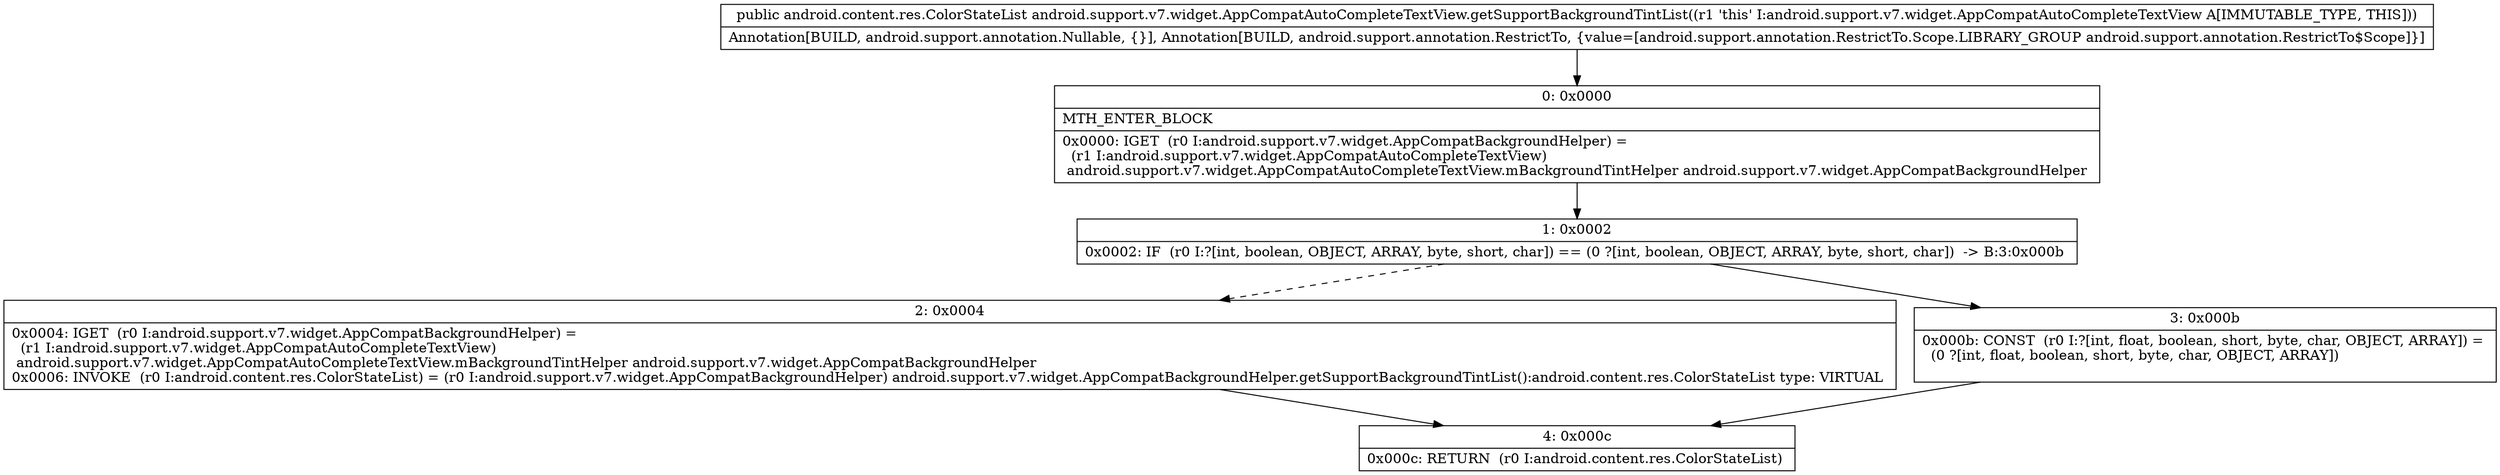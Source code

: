 digraph "CFG forandroid.support.v7.widget.AppCompatAutoCompleteTextView.getSupportBackgroundTintList()Landroid\/content\/res\/ColorStateList;" {
Node_0 [shape=record,label="{0\:\ 0x0000|MTH_ENTER_BLOCK\l|0x0000: IGET  (r0 I:android.support.v7.widget.AppCompatBackgroundHelper) = \l  (r1 I:android.support.v7.widget.AppCompatAutoCompleteTextView)\l android.support.v7.widget.AppCompatAutoCompleteTextView.mBackgroundTintHelper android.support.v7.widget.AppCompatBackgroundHelper \l}"];
Node_1 [shape=record,label="{1\:\ 0x0002|0x0002: IF  (r0 I:?[int, boolean, OBJECT, ARRAY, byte, short, char]) == (0 ?[int, boolean, OBJECT, ARRAY, byte, short, char])  \-\> B:3:0x000b \l}"];
Node_2 [shape=record,label="{2\:\ 0x0004|0x0004: IGET  (r0 I:android.support.v7.widget.AppCompatBackgroundHelper) = \l  (r1 I:android.support.v7.widget.AppCompatAutoCompleteTextView)\l android.support.v7.widget.AppCompatAutoCompleteTextView.mBackgroundTintHelper android.support.v7.widget.AppCompatBackgroundHelper \l0x0006: INVOKE  (r0 I:android.content.res.ColorStateList) = (r0 I:android.support.v7.widget.AppCompatBackgroundHelper) android.support.v7.widget.AppCompatBackgroundHelper.getSupportBackgroundTintList():android.content.res.ColorStateList type: VIRTUAL \l}"];
Node_3 [shape=record,label="{3\:\ 0x000b|0x000b: CONST  (r0 I:?[int, float, boolean, short, byte, char, OBJECT, ARRAY]) = \l  (0 ?[int, float, boolean, short, byte, char, OBJECT, ARRAY])\l \l}"];
Node_4 [shape=record,label="{4\:\ 0x000c|0x000c: RETURN  (r0 I:android.content.res.ColorStateList) \l}"];
MethodNode[shape=record,label="{public android.content.res.ColorStateList android.support.v7.widget.AppCompatAutoCompleteTextView.getSupportBackgroundTintList((r1 'this' I:android.support.v7.widget.AppCompatAutoCompleteTextView A[IMMUTABLE_TYPE, THIS]))  | Annotation[BUILD, android.support.annotation.Nullable, \{\}], Annotation[BUILD, android.support.annotation.RestrictTo, \{value=[android.support.annotation.RestrictTo.Scope.LIBRARY_GROUP android.support.annotation.RestrictTo$Scope]\}]\l}"];
MethodNode -> Node_0;
Node_0 -> Node_1;
Node_1 -> Node_2[style=dashed];
Node_1 -> Node_3;
Node_2 -> Node_4;
Node_3 -> Node_4;
}


